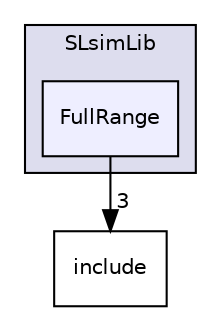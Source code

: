 digraph "SLsimLib/FullRange" {
  compound=true
  node [ fontsize="10", fontname="Helvetica"];
  edge [ labelfontsize="10", labelfontname="Helvetica"];
  subgraph clusterdir_55925bd33ed9b71a1b473542f7ae7f24 {
    graph [ bgcolor="#ddddee", pencolor="black", label="SLsimLib" fontname="Helvetica", fontsize="10", URL="dir_55925bd33ed9b71a1b473542f7ae7f24.html"]
  dir_2343fce9149328545bf234cf5e4b11b4 [shape=box, label="FullRange", style="filled", fillcolor="#eeeeff", pencolor="black", URL="dir_2343fce9149328545bf234cf5e4b11b4.html"];
  }
  dir_d255db3c0926674bed0b75f79a4d7ac7 [shape=box label="include" URL="dir_d255db3c0926674bed0b75f79a4d7ac7.html"];
  dir_2343fce9149328545bf234cf5e4b11b4->dir_d255db3c0926674bed0b75f79a4d7ac7 [headlabel="3", labeldistance=1.5 headhref="dir_000008_000011.html"];
}
